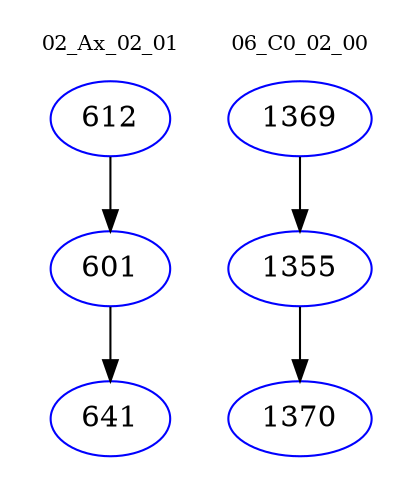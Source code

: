 digraph{
subgraph cluster_0 {
color = white
label = "02_Ax_02_01";
fontsize=10;
T0_612 [label="612", color="blue"]
T0_612 -> T0_601 [color="black"]
T0_601 [label="601", color="blue"]
T0_601 -> T0_641 [color="black"]
T0_641 [label="641", color="blue"]
}
subgraph cluster_1 {
color = white
label = "06_C0_02_00";
fontsize=10;
T1_1369 [label="1369", color="blue"]
T1_1369 -> T1_1355 [color="black"]
T1_1355 [label="1355", color="blue"]
T1_1355 -> T1_1370 [color="black"]
T1_1370 [label="1370", color="blue"]
}
}
